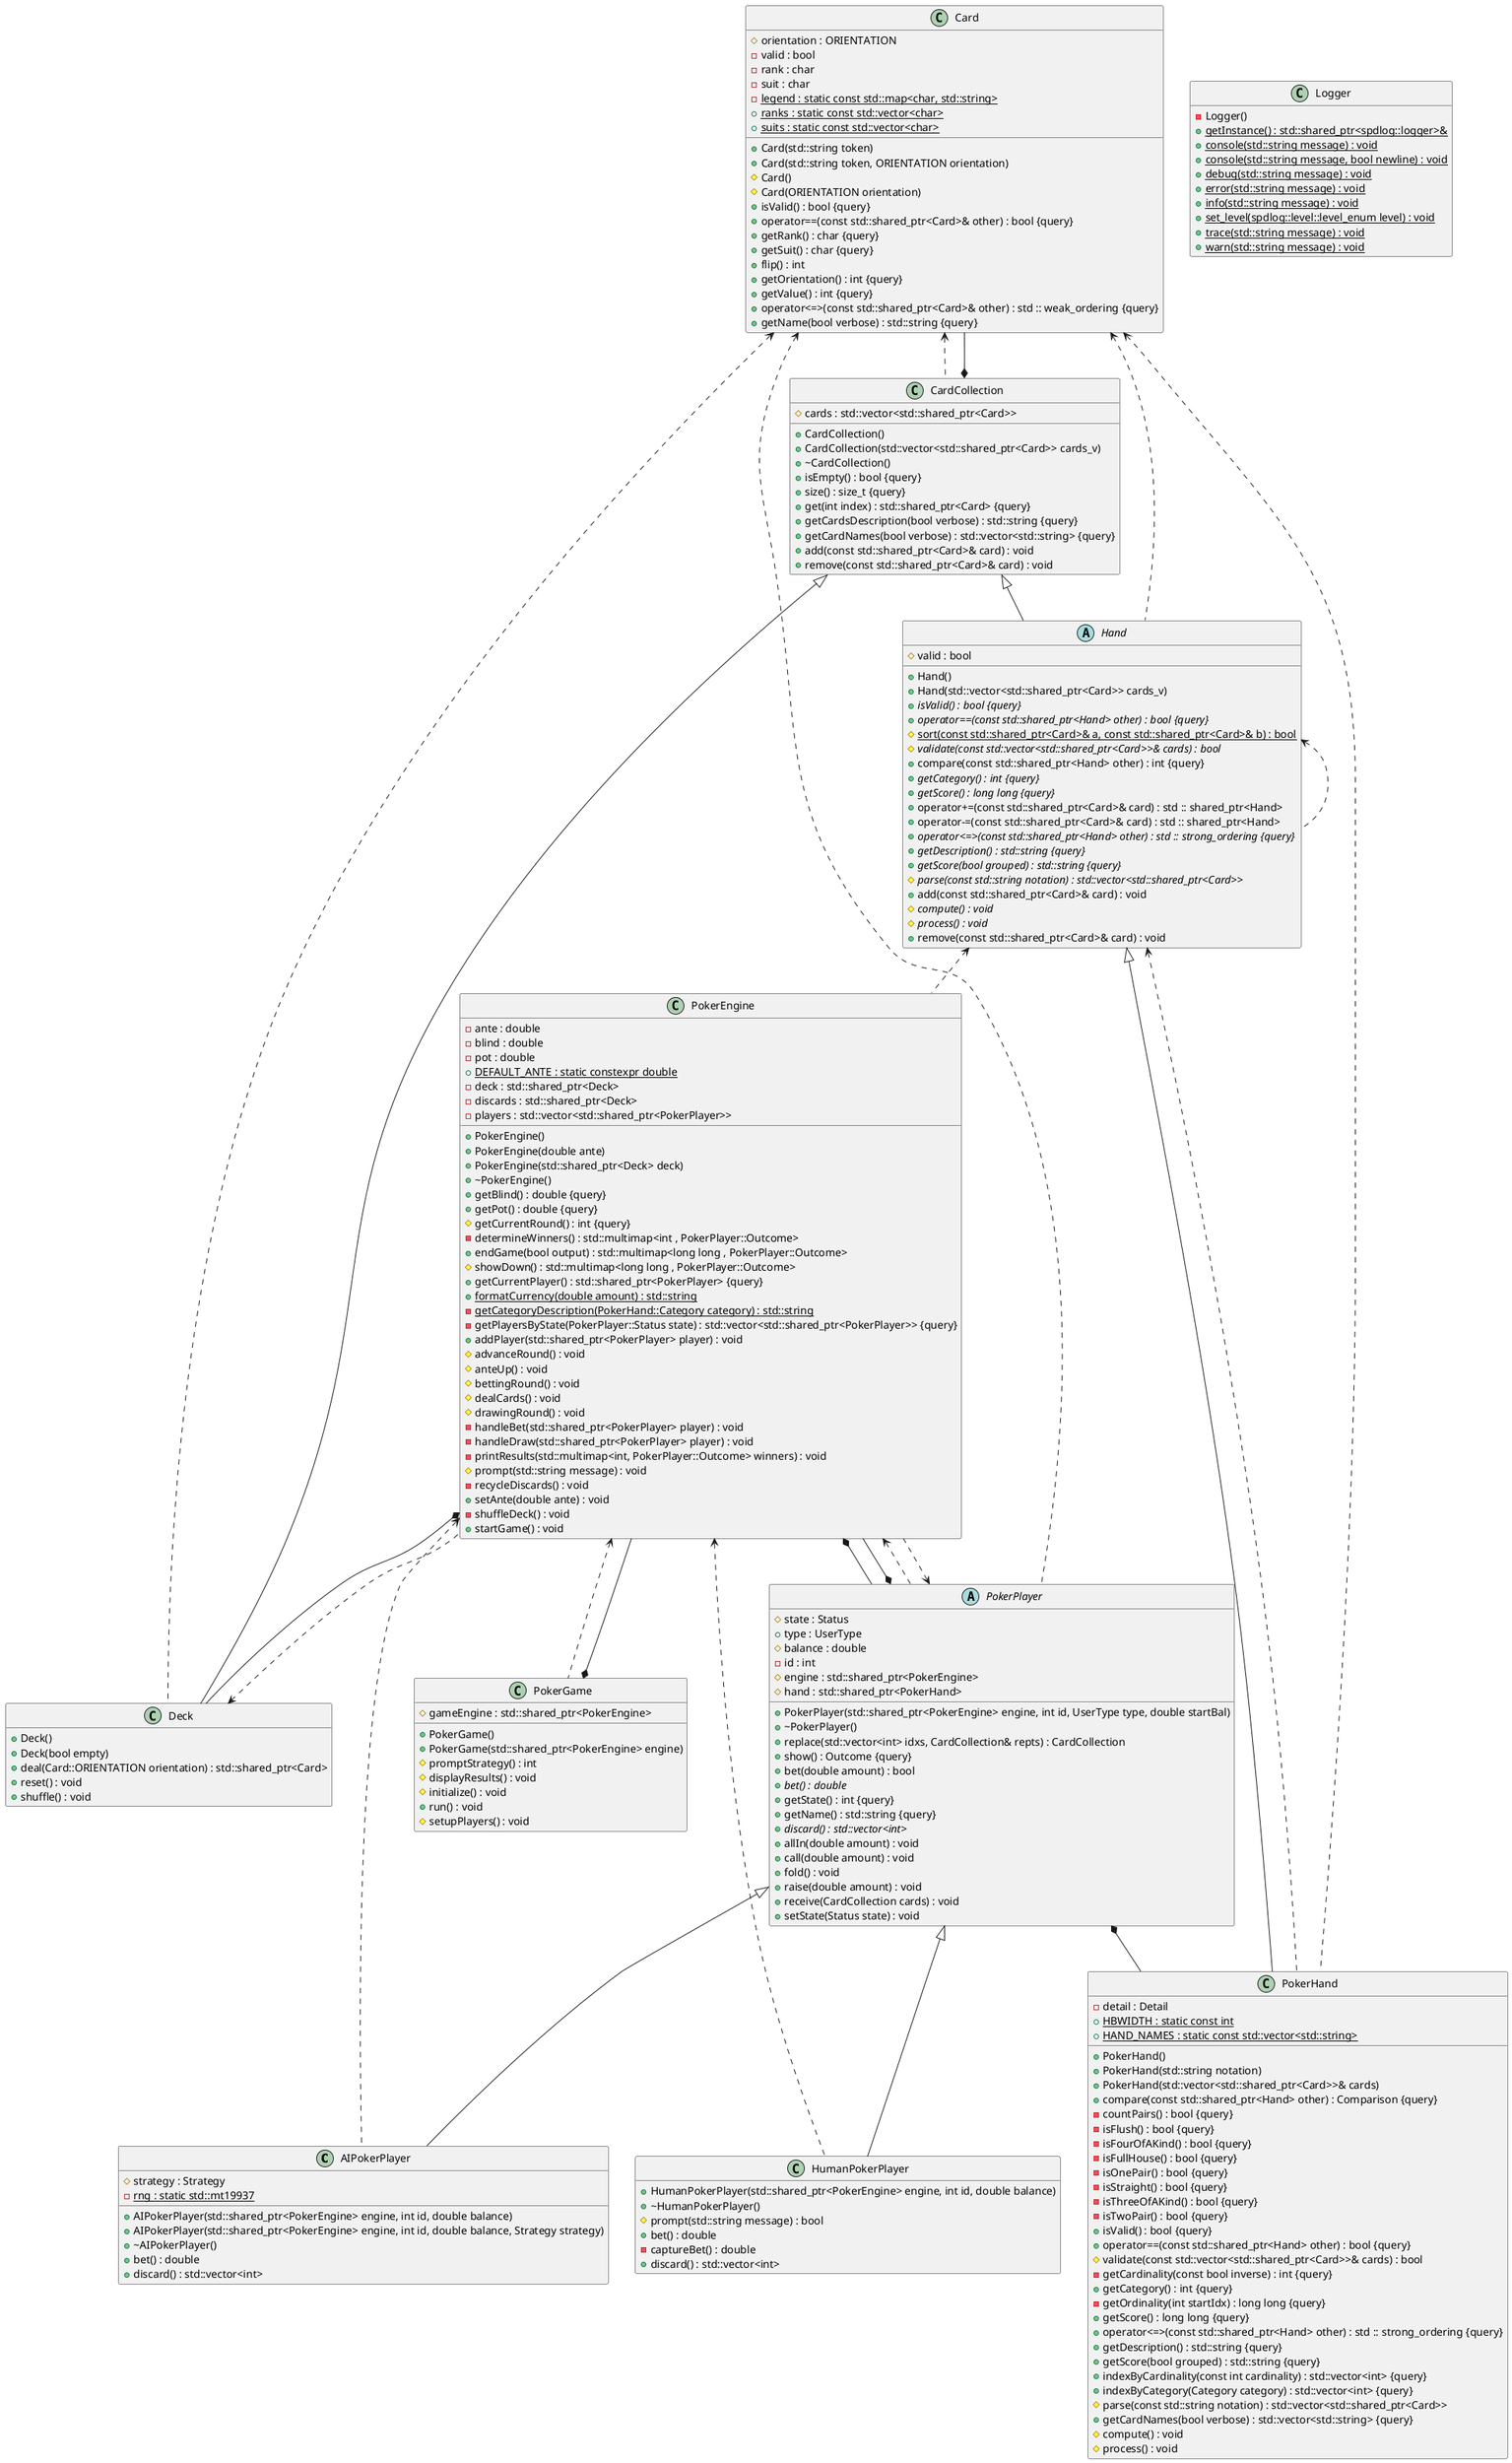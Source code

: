 @startuml PokerGame
hide empty members
top to bottom direction

/' Objects '/

class AIPokerPlayer {
	+AIPokerPlayer(std::shared_ptr<PokerEngine> engine, int id, double balance)
	+AIPokerPlayer(std::shared_ptr<PokerEngine> engine, int id, double balance, Strategy strategy)
	+~AIPokerPlayer()
	#strategy : Strategy
	+bet() : double
	-{static} rng : static std::mt19937
	+discard() : std::vector<int>
}


class Card {
	+Card(std::string token)
	+Card(std::string token, ORIENTATION orientation)
	#Card()
	#Card(ORIENTATION orientation)
	#orientation : ORIENTATION
	+isValid() : bool {query}
	+operator==(const std::shared_ptr<Card>& other) : bool {query}
	-valid : bool
	+getRank() : char {query}
	+getSuit() : char {query}
	-rank : char
	-suit : char
	+flip() : int
	+getOrientation() : int {query}
	+getValue() : int {query}
	-{static} legend : static const std::map<char, std::string>
	+{static} ranks : static const std::vector<char>
	+{static} suits : static const std::vector<char>
	+operator<=>(const std::shared_ptr<Card>& other) : std :: weak_ordering {query}
	+getName(bool verbose) : std::string {query}
}


class CardCollection {
	+CardCollection()
	+CardCollection(std::vector<std::shared_ptr<Card>> cards_v)
	+~CardCollection()
	+isEmpty() : bool {query}
	+size() : size_t {query}
	+get(int index) : std::shared_ptr<Card> {query}
	+getCardsDescription(bool verbose) : std::string {query}
	#cards : std::vector<std::shared_ptr<Card>>
	+getCardNames(bool verbose) : std::vector<std::string> {query}
	+add(const std::shared_ptr<Card>& card) : void
	+remove(const std::shared_ptr<Card>& card) : void
}


class Deck {
	+Deck()
	+Deck(bool empty)
	+deal(Card::ORIENTATION orientation) : std::shared_ptr<Card>
	+reset() : void
	+shuffle() : void
}


abstract class Hand {
	+Hand()
	+Hand(std::vector<std::shared_ptr<Card>> cards_v)
	+{abstract} isValid() : bool {query}
	+{abstract} operator==(const std::shared_ptr<Hand> other) : bool {query}
	#{static} sort(const std::shared_ptr<Card>& a, const std::shared_ptr<Card>& b) : bool
	#valid : bool
	#{abstract} validate(const std::vector<std::shared_ptr<Card>>& cards) : bool
	+compare(const std::shared_ptr<Hand> other) : int {query}
	+{abstract} getCategory() : int {query}
	+{abstract} getScore() : long long {query}
	+operator+=(const std::shared_ptr<Card>& card) : std :: shared_ptr<Hand>
	+operator-=(const std::shared_ptr<Card>& card) : std :: shared_ptr<Hand>
	+{abstract} operator<=>(const std::shared_ptr<Hand> other) : std :: strong_ordering {query}
	+{abstract} getDescription() : std::string {query}
	+{abstract} getScore(bool grouped) : std::string {query}
	#{abstract} parse(const std::string notation) : std::vector<std::shared_ptr<Card>>
	+add(const std::shared_ptr<Card>& card) : void
	#{abstract} compute() : void
	#{abstract} process() : void
	+remove(const std::shared_ptr<Card>& card) : void
}


class HumanPokerPlayer {
	+HumanPokerPlayer(std::shared_ptr<PokerEngine> engine, int id, double balance)
	+~HumanPokerPlayer()
	#prompt(std::string message) : bool
	+bet() : double
	-captureBet() : double
	+discard() : std::vector<int>
}


class Logger {
	-Logger()
	+{static} getInstance() : std::shared_ptr<spdlog::logger>&
	+{static} console(std::string message) : void
	+{static} console(std::string message, bool newline) : void
	+{static} debug(std::string message) : void
	+{static} error(std::string message) : void
	+{static} info(std::string message) : void
	+{static} set_level(spdlog::level::level_enum level) : void
	+{static} trace(std::string message) : void
	+{static} warn(std::string message) : void
}


class PokerEngine {
	+PokerEngine()
	+PokerEngine(double ante)
	+PokerEngine(std::shared_ptr<Deck> deck)
	+~PokerEngine()
	-ante : double
	-blind : double
	+getBlind() : double {query}
	+getPot() : double {query}
	-pot : double
	#getCurrentRound() : int {query}
	+{static} DEFAULT_ANTE : static constexpr double
	-determineWinners() : std::multimap<int , PokerPlayer::Outcome>
	+endGame(bool output) : std::multimap<long long , PokerPlayer::Outcome>
	#showDown() : std::multimap<long long , PokerPlayer::Outcome>
	-deck : std::shared_ptr<Deck>
	-discards : std::shared_ptr<Deck>
	+getCurrentPlayer() : std::shared_ptr<PokerPlayer> {query}
	+{static} formatCurrency(double amount) : std::string
	-{static} getCategoryDescription(PokerHand::Category category) : std::string
	-getPlayersByState(PokerPlayer::Status state) : std::vector<std::shared_ptr<PokerPlayer>> {query}
	-players : std::vector<std::shared_ptr<PokerPlayer>>
	+addPlayer(std::shared_ptr<PokerPlayer> player) : void
	#advanceRound() : void
	#anteUp() : void
	#bettingRound() : void
	#dealCards() : void
	#drawingRound() : void
	-handleBet(std::shared_ptr<PokerPlayer> player) : void
	-handleDraw(std::shared_ptr<PokerPlayer> player) : void
	-printResults(std::multimap<int, PokerPlayer::Outcome> winners) : void
	#prompt(std::string message) : void
	-recycleDiscards() : void
	+setAnte(double ante) : void
	-shuffleDeck() : void
	+startGame() : void
}


class PokerGame {
	+PokerGame()
	+PokerGame(std::shared_ptr<PokerEngine> engine)
	#promptStrategy() : int
	#gameEngine : std::shared_ptr<PokerEngine>
	#displayResults() : void
	#initialize() : void
	+run() : void
	#setupPlayers() : void
}

class PokerHand {
	+PokerHand()
	+PokerHand(std::string notation)
	+PokerHand(std::vector<std::shared_ptr<Card>>& cards)
	+compare(const std::shared_ptr<Hand> other) : Comparison {query}
	-detail : Detail
	-countPairs() : bool {query}
	-isFlush() : bool {query}
	-isFourOfAKind() : bool {query}
	-isFullHouse() : bool {query}
	-isOnePair() : bool {query}
	-isStraight() : bool {query}
	-isThreeOfAKind() : bool {query}
	-isTwoPair() : bool {query}
	+isValid() : bool {query}
	+operator==(const std::shared_ptr<Hand> other) : bool {query}
	#validate(const std::vector<std::shared_ptr<Card>>& cards) : bool
	-getCardinality(const bool inverse) : int {query}
	+getCategory() : int {query}
	-getOrdinality(int startIdx) : long long {query}
	+getScore() : long long {query}
	+{static} HBWIDTH : static const int
	+{static} HAND_NAMES : static const std::vector<std::string>
	+operator<=>(const std::shared_ptr<Hand> other) : std :: strong_ordering {query}
	+getDescription() : std::string {query}
	+getScore(bool grouped) : std::string {query}
	+indexByCardinality(const int cardinality) : std::vector<int> {query}
	+indexByCategory(Category category) : std::vector<int> {query}
	#parse(const std::string notation) : std::vector<std::shared_ptr<Card>>
	+getCardNames(bool verbose) : std::vector<std::string> {query}
	#compute() : void
	#process() : void
}


abstract class PokerPlayer {
	+PokerPlayer(std::shared_ptr<PokerEngine> engine, int id, UserType type, double startBal)
	+~PokerPlayer()
	+replace(std::vector<int> idxs, CardCollection& repts) : CardCollection
	+show() : Outcome {query}
	#state : Status
	+type : UserType
	+bet(double amount) : bool
	#balance : double
	+{abstract} bet() : double
	+getState() : int {query}
	-id : int
	#engine : std::shared_ptr<PokerEngine>
	#hand : std::shared_ptr<PokerHand>
	+getName() : std::string {query}
	+{abstract} discard() : std::vector<int>
	+allIn(double amount) : void
	+call(double amount) : void
	+fold() : void
	+raise(double amount) : void
	+receive(CardCollection cards) : void
	+setState(Status state) : void
}


/' Inheritance relationships '/

.CardCollection <|-- .Deck

.CardCollection <|-- .Hand

.Hand <|-- .PokerHand

.PokerPlayer <|-- .AIPokerPlayer

.PokerPlayer <|-- .HumanPokerPlayer



/' Aggregation relationships '/

.CardCollection *-- .Card

.PokerEngine *-- .Deck

.PokerEngine *-- .PokerPlayer

.PokerGame *-- .PokerEngine

.PokerPlayer *-- .PokerEngine

.PokerPlayer *-- .PokerHand


/' Dependency relationships '/

.Card <.. .CardCollection

.Card <.. .Deck

.Card <.. .Hand

.Card <.. .PokerHand

.Card <.. .PokerPlayer

.Deck <.. .PokerEngine

.Hand <.. .Hand

.Hand <.. .PokerEngine

.Hand <.. .PokerHand

.PokerEngine <.. .AIPokerPlayer

.PokerEngine <.. .HumanPokerPlayer

.PokerEngine <.. .PokerGame

.PokerEngine <.. .PokerPlayer

.PokerPlayer <.. .PokerEngine

@enduml

